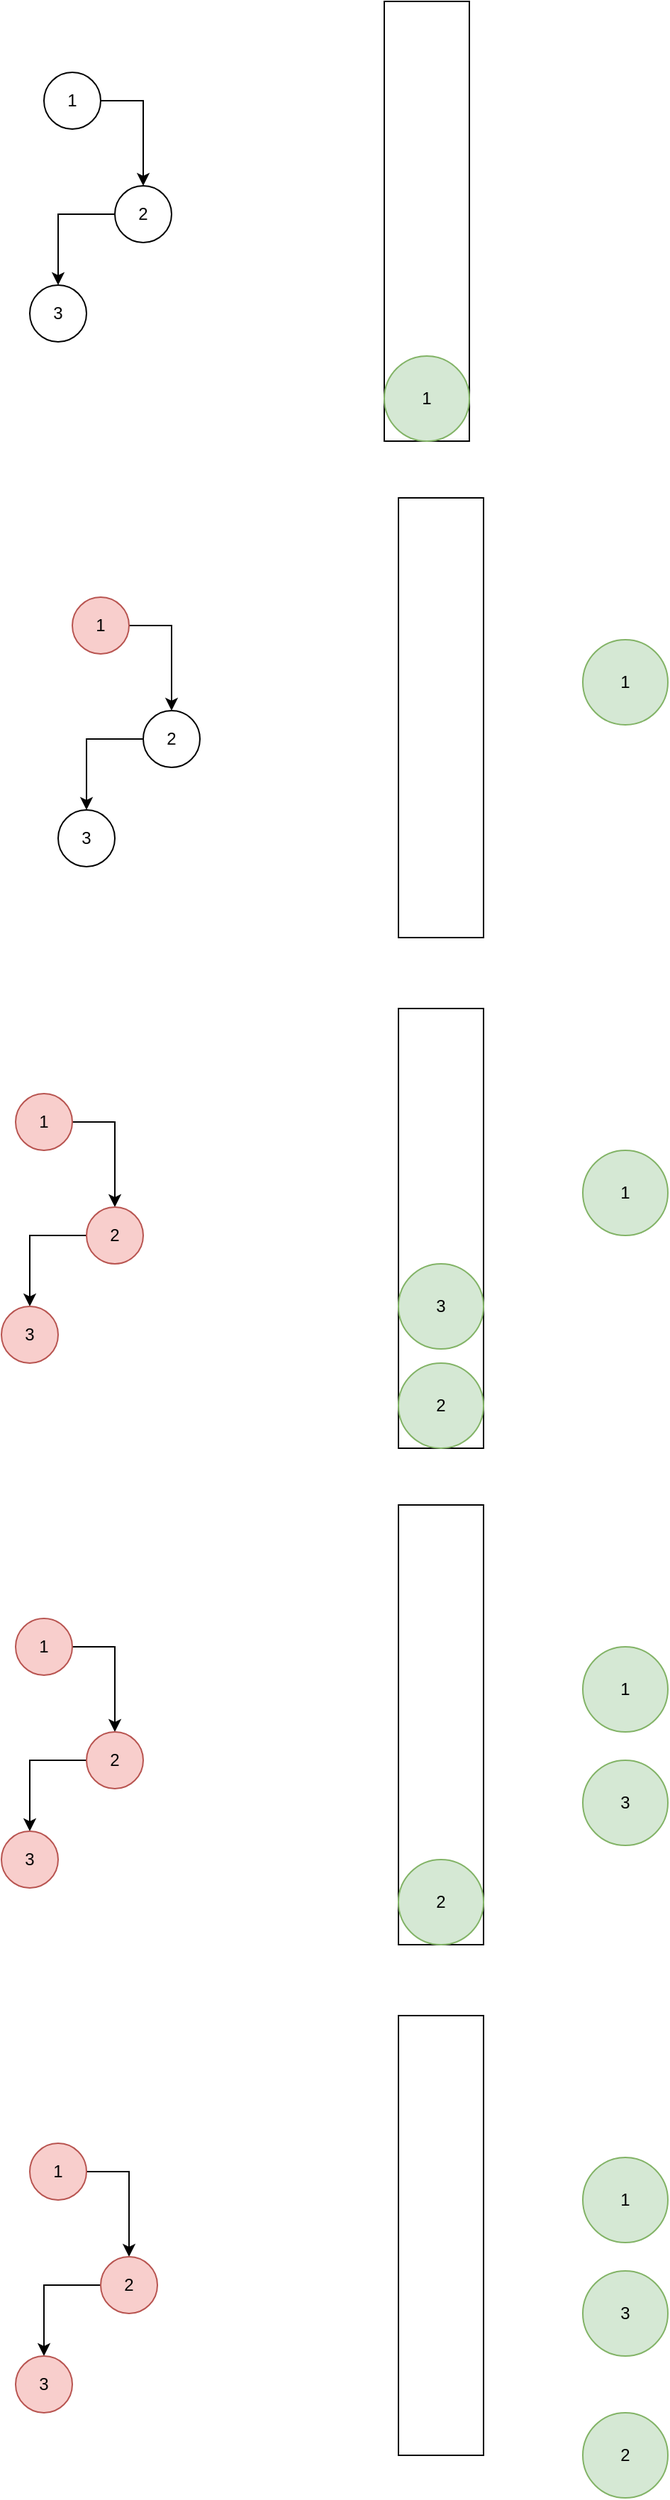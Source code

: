 <mxfile version="28.0.9">
  <diagram name="第 1 页" id="uD2HGKCCgwlrdoaZ8v8J">
    <mxGraphModel dx="1426" dy="785" grid="1" gridSize="10" guides="1" tooltips="1" connect="1" arrows="1" fold="1" page="1" pageScale="1" pageWidth="827" pageHeight="1169" math="0" shadow="0">
      <root>
        <mxCell id="0" />
        <mxCell id="1" parent="0" />
        <mxCell id="Y2CEgVTqDtOdaRStuTCx-6" value="" style="rounded=0;whiteSpace=wrap;html=1;direction=south;" vertex="1" parent="1">
          <mxGeometry x="560" y="90" width="60" height="310" as="geometry" />
        </mxCell>
        <mxCell id="Y2CEgVTqDtOdaRStuTCx-8" value="1" style="ellipse;whiteSpace=wrap;html=1;aspect=fixed;fillColor=#d5e8d4;strokeColor=#82b366;" vertex="1" parent="1">
          <mxGeometry x="560" y="340" width="60" height="60" as="geometry" />
        </mxCell>
        <mxCell id="Y2CEgVTqDtOdaRStuTCx-14" value="" style="rounded=0;whiteSpace=wrap;html=1;direction=south;" vertex="1" parent="1">
          <mxGeometry x="570" y="440" width="60" height="310" as="geometry" />
        </mxCell>
        <mxCell id="Y2CEgVTqDtOdaRStuTCx-16" value="1" style="ellipse;whiteSpace=wrap;html=1;aspect=fixed;fillColor=#d5e8d4;strokeColor=#82b366;" vertex="1" parent="1">
          <mxGeometry x="700" y="540" width="60" height="60" as="geometry" />
        </mxCell>
        <mxCell id="Y2CEgVTqDtOdaRStuTCx-18" value="" style="edgeStyle=orthogonalEdgeStyle;rounded=0;orthogonalLoop=1;jettySize=auto;html=1;" edge="1" parent="1" source="Y2CEgVTqDtOdaRStuTCx-19" target="Y2CEgVTqDtOdaRStuTCx-21">
          <mxGeometry relative="1" as="geometry" />
        </mxCell>
        <mxCell id="Y2CEgVTqDtOdaRStuTCx-19" value="1" style="ellipse;whiteSpace=wrap;html=1;aspect=fixed;fillColor=#f8cecc;strokeColor=#b85450;" vertex="1" parent="1">
          <mxGeometry x="300" y="860" width="40" height="40" as="geometry" />
        </mxCell>
        <mxCell id="Y2CEgVTqDtOdaRStuTCx-20" value="" style="edgeStyle=orthogonalEdgeStyle;rounded=0;orthogonalLoop=1;jettySize=auto;html=1;" edge="1" parent="1" source="Y2CEgVTqDtOdaRStuTCx-21" target="Y2CEgVTqDtOdaRStuTCx-22">
          <mxGeometry relative="1" as="geometry" />
        </mxCell>
        <mxCell id="Y2CEgVTqDtOdaRStuTCx-21" value="2" style="ellipse;whiteSpace=wrap;html=1;aspect=fixed;fillColor=#f8cecc;strokeColor=#b85450;" vertex="1" parent="1">
          <mxGeometry x="350" y="940" width="40" height="40" as="geometry" />
        </mxCell>
        <mxCell id="Y2CEgVTqDtOdaRStuTCx-22" value="3" style="ellipse;whiteSpace=wrap;html=1;aspect=fixed;fillColor=#f8cecc;strokeColor=#b85450;" vertex="1" parent="1">
          <mxGeometry x="290" y="1010" width="40" height="40" as="geometry" />
        </mxCell>
        <mxCell id="Y2CEgVTqDtOdaRStuTCx-23" value="" style="rounded=0;whiteSpace=wrap;html=1;direction=south;" vertex="1" parent="1">
          <mxGeometry x="570" y="800" width="60" height="310" as="geometry" />
        </mxCell>
        <mxCell id="Y2CEgVTqDtOdaRStuTCx-24" value="1" style="ellipse;whiteSpace=wrap;html=1;aspect=fixed;fillColor=#d5e8d4;strokeColor=#82b366;" vertex="1" parent="1">
          <mxGeometry x="700" y="900" width="60" height="60" as="geometry" />
        </mxCell>
        <mxCell id="Y2CEgVTqDtOdaRStuTCx-25" value="2" style="ellipse;whiteSpace=wrap;html=1;aspect=fixed;fillColor=#d5e8d4;strokeColor=#82b366;" vertex="1" parent="1">
          <mxGeometry x="570" y="1050" width="60" height="60" as="geometry" />
        </mxCell>
        <mxCell id="Y2CEgVTqDtOdaRStuTCx-31" value="" style="rounded=0;whiteSpace=wrap;html=1;direction=south;" vertex="1" parent="1">
          <mxGeometry x="570" y="1150" width="60" height="310" as="geometry" />
        </mxCell>
        <mxCell id="Y2CEgVTqDtOdaRStuTCx-32" value="1" style="ellipse;whiteSpace=wrap;html=1;aspect=fixed;fillColor=#d5e8d4;strokeColor=#82b366;" vertex="1" parent="1">
          <mxGeometry x="700" y="1250" width="60" height="60" as="geometry" />
        </mxCell>
        <mxCell id="Y2CEgVTqDtOdaRStuTCx-33" value="3" style="ellipse;whiteSpace=wrap;html=1;aspect=fixed;fillColor=#d5e8d4;strokeColor=#82b366;" vertex="1" parent="1">
          <mxGeometry x="570" y="980" width="60" height="60" as="geometry" />
        </mxCell>
        <mxCell id="Y2CEgVTqDtOdaRStuTCx-47" value="" style="rounded=0;whiteSpace=wrap;html=1;direction=south;" vertex="1" parent="1">
          <mxGeometry x="570" y="1510" width="60" height="310" as="geometry" />
        </mxCell>
        <mxCell id="Y2CEgVTqDtOdaRStuTCx-48" value="1" style="ellipse;whiteSpace=wrap;html=1;aspect=fixed;fillColor=#d5e8d4;strokeColor=#82b366;" vertex="1" parent="1">
          <mxGeometry x="700" y="1610" width="60" height="60" as="geometry" />
        </mxCell>
        <mxCell id="Y2CEgVTqDtOdaRStuTCx-49" value="2" style="ellipse;whiteSpace=wrap;html=1;aspect=fixed;fillColor=#d5e8d4;strokeColor=#82b366;" vertex="1" parent="1">
          <mxGeometry x="700" y="1790" width="60" height="60" as="geometry" />
        </mxCell>
        <mxCell id="Y2CEgVTqDtOdaRStuTCx-50" value="3" style="ellipse;whiteSpace=wrap;html=1;aspect=fixed;fillColor=#d5e8d4;strokeColor=#82b366;" vertex="1" parent="1">
          <mxGeometry x="700" y="1690" width="60" height="60" as="geometry" />
        </mxCell>
        <mxCell id="Y2CEgVTqDtOdaRStuTCx-51" value="2" style="ellipse;whiteSpace=wrap;html=1;aspect=fixed;fillColor=#d5e8d4;strokeColor=#82b366;" vertex="1" parent="1">
          <mxGeometry x="570" y="1400" width="60" height="60" as="geometry" />
        </mxCell>
        <mxCell id="Y2CEgVTqDtOdaRStuTCx-52" value="3" style="ellipse;whiteSpace=wrap;html=1;aspect=fixed;fillColor=#d5e8d4;strokeColor=#82b366;" vertex="1" parent="1">
          <mxGeometry x="700" y="1330" width="60" height="60" as="geometry" />
        </mxCell>
        <mxCell id="Y2CEgVTqDtOdaRStuTCx-53" value="" style="edgeStyle=orthogonalEdgeStyle;rounded=0;orthogonalLoop=1;jettySize=auto;html=1;" edge="1" parent="1" source="Y2CEgVTqDtOdaRStuTCx-54" target="Y2CEgVTqDtOdaRStuTCx-56">
          <mxGeometry relative="1" as="geometry" />
        </mxCell>
        <mxCell id="Y2CEgVTqDtOdaRStuTCx-54" value="1" style="ellipse;whiteSpace=wrap;html=1;aspect=fixed;fillColor=#f8cecc;strokeColor=#b85450;" vertex="1" parent="1">
          <mxGeometry x="340" y="510" width="40" height="40" as="geometry" />
        </mxCell>
        <mxCell id="Y2CEgVTqDtOdaRStuTCx-55" value="" style="edgeStyle=orthogonalEdgeStyle;rounded=0;orthogonalLoop=1;jettySize=auto;html=1;" edge="1" parent="1" source="Y2CEgVTqDtOdaRStuTCx-56" target="Y2CEgVTqDtOdaRStuTCx-57">
          <mxGeometry relative="1" as="geometry" />
        </mxCell>
        <mxCell id="Y2CEgVTqDtOdaRStuTCx-56" value="2" style="ellipse;whiteSpace=wrap;html=1;aspect=fixed;" vertex="1" parent="1">
          <mxGeometry x="390" y="590" width="40" height="40" as="geometry" />
        </mxCell>
        <mxCell id="Y2CEgVTqDtOdaRStuTCx-57" value="3" style="ellipse;whiteSpace=wrap;html=1;aspect=fixed;" vertex="1" parent="1">
          <mxGeometry x="330" y="660" width="40" height="40" as="geometry" />
        </mxCell>
        <mxCell id="Y2CEgVTqDtOdaRStuTCx-58" value="" style="edgeStyle=orthogonalEdgeStyle;rounded=0;orthogonalLoop=1;jettySize=auto;html=1;" edge="1" parent="1" source="Y2CEgVTqDtOdaRStuTCx-59" target="Y2CEgVTqDtOdaRStuTCx-61">
          <mxGeometry relative="1" as="geometry" />
        </mxCell>
        <mxCell id="Y2CEgVTqDtOdaRStuTCx-59" value="1" style="ellipse;whiteSpace=wrap;html=1;aspect=fixed;" vertex="1" parent="1">
          <mxGeometry x="320" y="140" width="40" height="40" as="geometry" />
        </mxCell>
        <mxCell id="Y2CEgVTqDtOdaRStuTCx-60" value="" style="edgeStyle=orthogonalEdgeStyle;rounded=0;orthogonalLoop=1;jettySize=auto;html=1;" edge="1" parent="1" source="Y2CEgVTqDtOdaRStuTCx-61" target="Y2CEgVTqDtOdaRStuTCx-62">
          <mxGeometry relative="1" as="geometry" />
        </mxCell>
        <mxCell id="Y2CEgVTqDtOdaRStuTCx-61" value="2" style="ellipse;whiteSpace=wrap;html=1;aspect=fixed;" vertex="1" parent="1">
          <mxGeometry x="370" y="220" width="40" height="40" as="geometry" />
        </mxCell>
        <mxCell id="Y2CEgVTqDtOdaRStuTCx-62" value="3" style="ellipse;whiteSpace=wrap;html=1;aspect=fixed;" vertex="1" parent="1">
          <mxGeometry x="310" y="290" width="40" height="40" as="geometry" />
        </mxCell>
        <mxCell id="Y2CEgVTqDtOdaRStuTCx-63" value="" style="edgeStyle=orthogonalEdgeStyle;rounded=0;orthogonalLoop=1;jettySize=auto;html=1;" edge="1" parent="1" source="Y2CEgVTqDtOdaRStuTCx-64" target="Y2CEgVTqDtOdaRStuTCx-66">
          <mxGeometry relative="1" as="geometry" />
        </mxCell>
        <mxCell id="Y2CEgVTqDtOdaRStuTCx-64" value="1" style="ellipse;whiteSpace=wrap;html=1;aspect=fixed;fillColor=#f8cecc;strokeColor=#b85450;" vertex="1" parent="1">
          <mxGeometry x="300" y="1230" width="40" height="40" as="geometry" />
        </mxCell>
        <mxCell id="Y2CEgVTqDtOdaRStuTCx-65" value="" style="edgeStyle=orthogonalEdgeStyle;rounded=0;orthogonalLoop=1;jettySize=auto;html=1;" edge="1" parent="1" source="Y2CEgVTqDtOdaRStuTCx-66" target="Y2CEgVTqDtOdaRStuTCx-67">
          <mxGeometry relative="1" as="geometry" />
        </mxCell>
        <mxCell id="Y2CEgVTqDtOdaRStuTCx-66" value="2" style="ellipse;whiteSpace=wrap;html=1;aspect=fixed;fillColor=#f8cecc;strokeColor=#b85450;" vertex="1" parent="1">
          <mxGeometry x="350" y="1310" width="40" height="40" as="geometry" />
        </mxCell>
        <mxCell id="Y2CEgVTqDtOdaRStuTCx-67" value="3" style="ellipse;whiteSpace=wrap;html=1;aspect=fixed;fillColor=#f8cecc;strokeColor=#b85450;" vertex="1" parent="1">
          <mxGeometry x="290" y="1380" width="40" height="40" as="geometry" />
        </mxCell>
        <mxCell id="Y2CEgVTqDtOdaRStuTCx-68" value="" style="edgeStyle=orthogonalEdgeStyle;rounded=0;orthogonalLoop=1;jettySize=auto;html=1;" edge="1" parent="1" source="Y2CEgVTqDtOdaRStuTCx-69" target="Y2CEgVTqDtOdaRStuTCx-71">
          <mxGeometry relative="1" as="geometry" />
        </mxCell>
        <mxCell id="Y2CEgVTqDtOdaRStuTCx-69" value="1" style="ellipse;whiteSpace=wrap;html=1;aspect=fixed;fillColor=#f8cecc;strokeColor=#b85450;" vertex="1" parent="1">
          <mxGeometry x="310" y="1600" width="40" height="40" as="geometry" />
        </mxCell>
        <mxCell id="Y2CEgVTqDtOdaRStuTCx-70" value="" style="edgeStyle=orthogonalEdgeStyle;rounded=0;orthogonalLoop=1;jettySize=auto;html=1;" edge="1" parent="1" source="Y2CEgVTqDtOdaRStuTCx-71" target="Y2CEgVTqDtOdaRStuTCx-72">
          <mxGeometry relative="1" as="geometry" />
        </mxCell>
        <mxCell id="Y2CEgVTqDtOdaRStuTCx-71" value="2" style="ellipse;whiteSpace=wrap;html=1;aspect=fixed;fillColor=#f8cecc;strokeColor=#b85450;" vertex="1" parent="1">
          <mxGeometry x="360" y="1680" width="40" height="40" as="geometry" />
        </mxCell>
        <mxCell id="Y2CEgVTqDtOdaRStuTCx-72" value="3" style="ellipse;whiteSpace=wrap;html=1;aspect=fixed;fillColor=#f8cecc;strokeColor=#b85450;" vertex="1" parent="1">
          <mxGeometry x="300" y="1750" width="40" height="40" as="geometry" />
        </mxCell>
      </root>
    </mxGraphModel>
  </diagram>
</mxfile>
